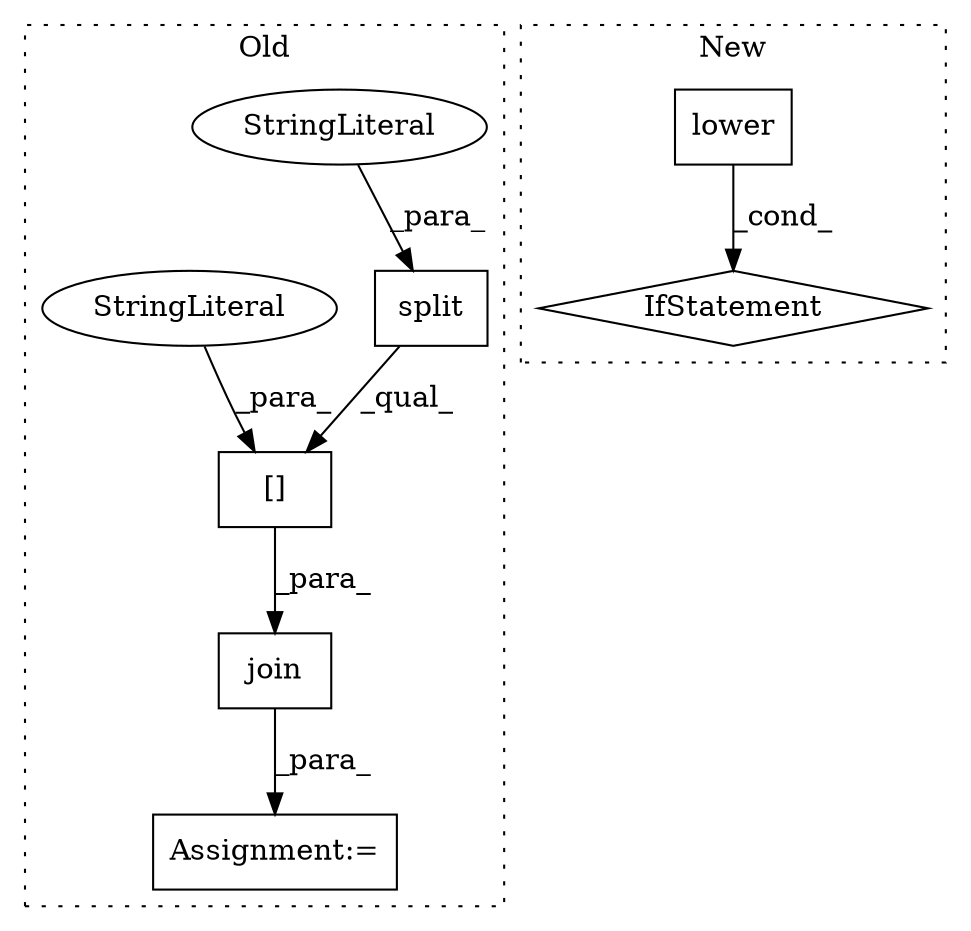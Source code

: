 digraph G {
subgraph cluster0 {
1 [label="split" a="32" s="2228,2237" l="6,1" shape="box"];
3 [label="StringLiteral" a="45" s="2234" l="3" shape="ellipse"];
4 [label="Assignment:=" a="7" s="2196" l="1" shape="box"];
6 [label="join" a="32" s="2201,2259" l="5,1" shape="box"];
7 [label="[]" a="2" s="2206,2258" l="33,1" shape="box"];
8 [label="StringLiteral" a="45" s="2239" l="19" shape="ellipse"];
label = "Old";
style="dotted";
}
subgraph cluster1 {
2 [label="lower" a="32" s="2374" l="7" shape="box"];
5 [label="IfStatement" a="25" s="2366,2390" l="4,2" shape="diamond"];
label = "New";
style="dotted";
}
1 -> 7 [label="_qual_"];
2 -> 5 [label="_cond_"];
3 -> 1 [label="_para_"];
6 -> 4 [label="_para_"];
7 -> 6 [label="_para_"];
8 -> 7 [label="_para_"];
}